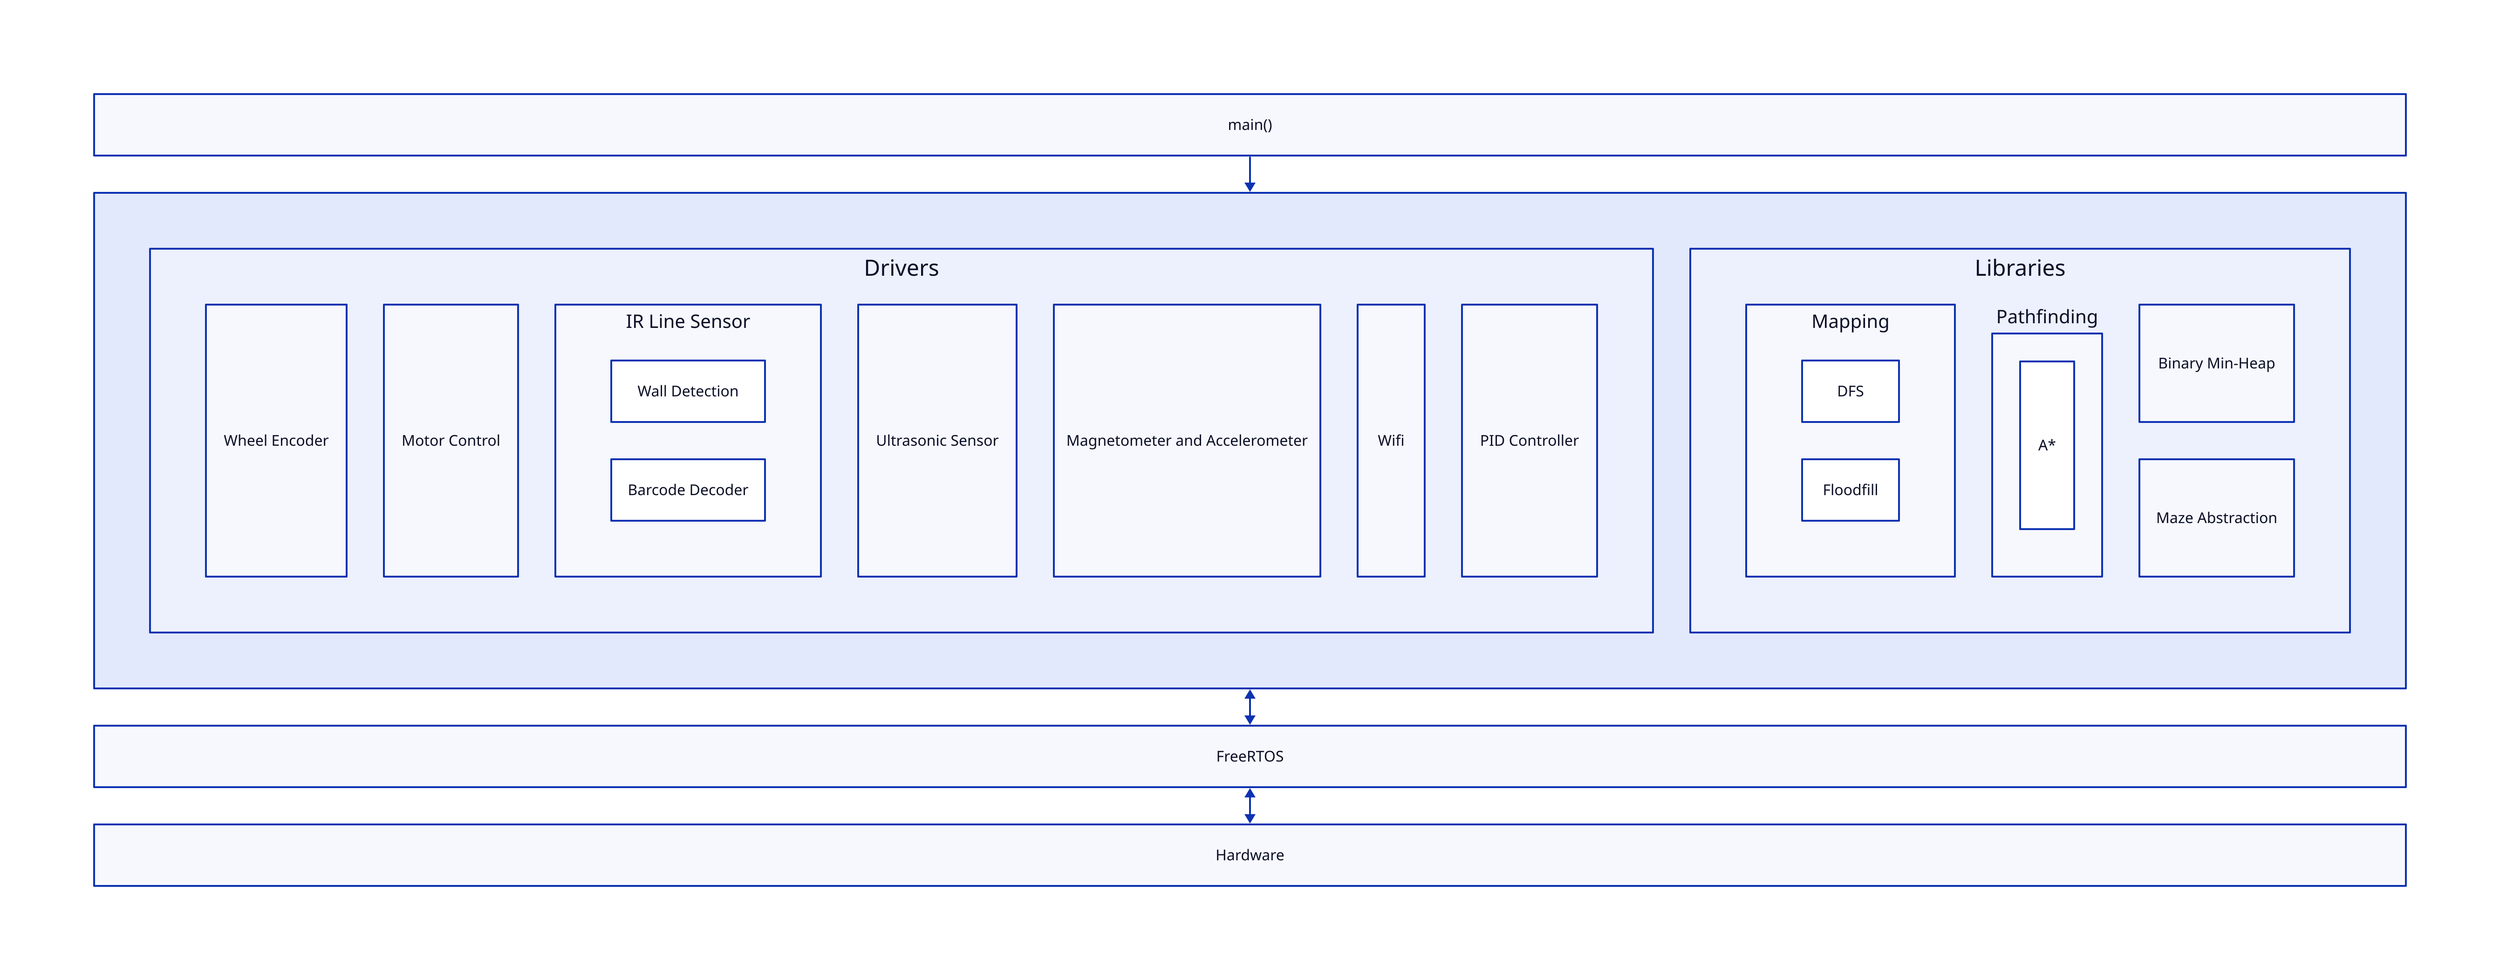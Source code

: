grid-rows: 4

main()

main() -> ""

"" {
    grid-columns: 2
    grid-rows: 1
    Drivers {
        grid-columns: 7
        Wheel Encoder
        Motor Control
        IR Line Sensor {
            grid-rows: 2
            Wall Detection
            Barcode Decoder
        }
        Ultrasonic Sensor
        Magnetometer and Accelerometer
        Wifi
        PID Controller
    }


    Libraries {
        grid-columns: 3

        Mapping {
            grid-rows: 2
            DFS
            Floodfill
        }

        Pathfinding {
            "A*" {
                height: 180
            }
        }
        Binary Min-Heap
        Maze Abstraction
    }
}

"" <-> FreeRTOS
FreeRTOS <-> Hardware